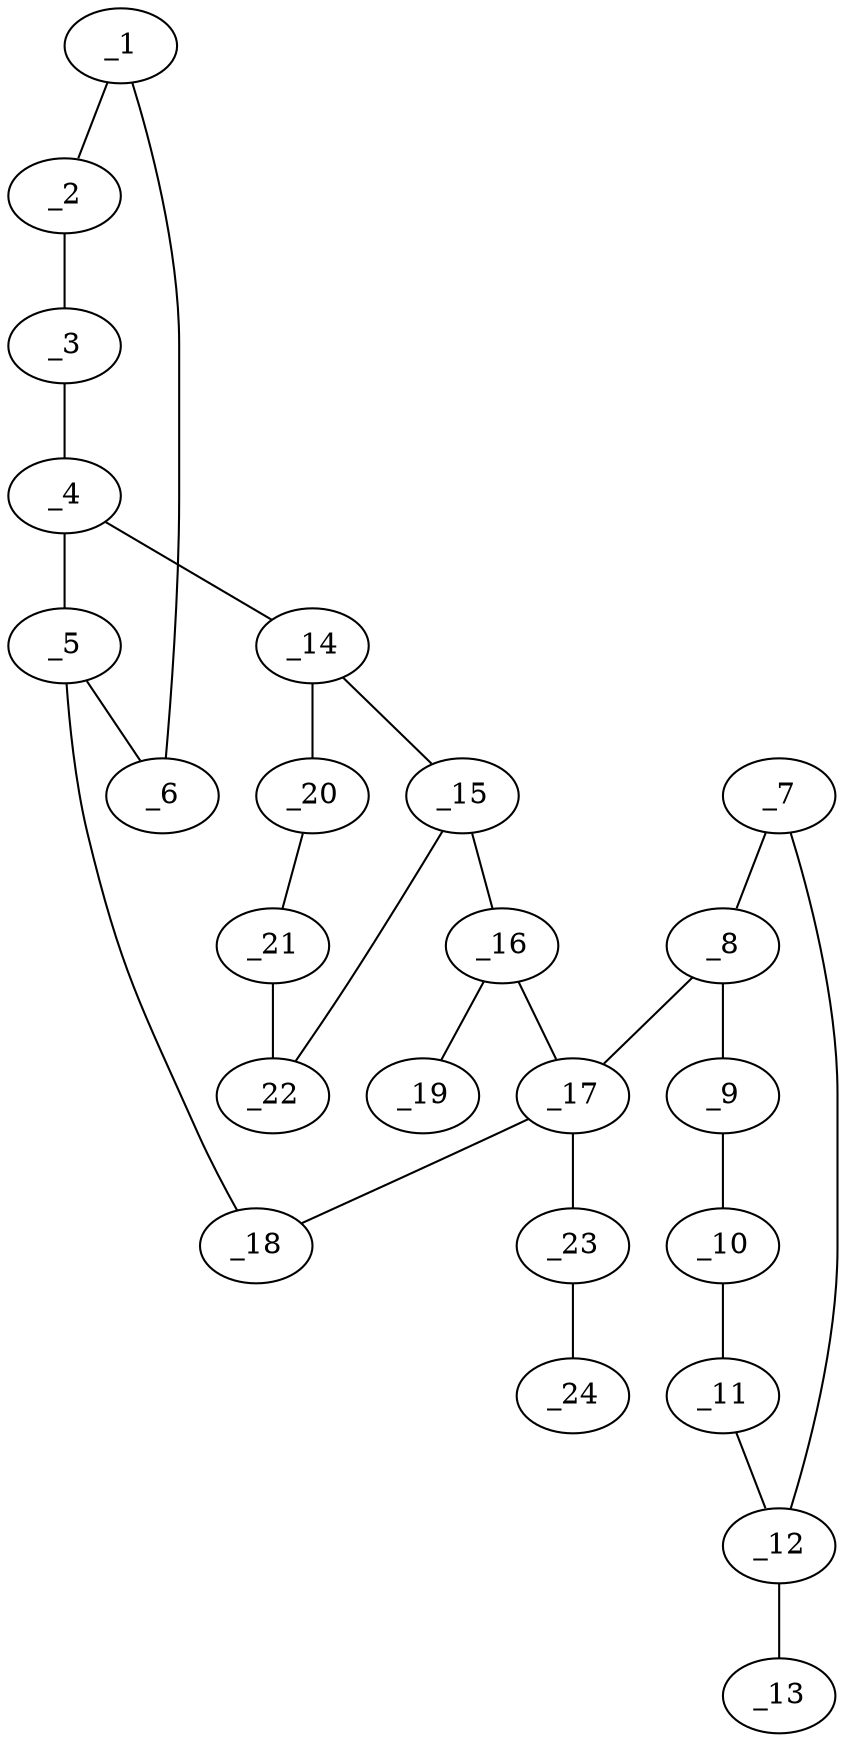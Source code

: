 graph molid694755 {
	_1	 [charge=0,
		chem=1,
		symbol="C  ",
		x=2,
		y="-0.6051"];
	_2	 [charge=0,
		chem=1,
		symbol="C  ",
		x="2.2225",
		y="-1.58"];
	_1 -- _2	 [valence=1];
	_6	 [charge=0,
		chem=1,
		symbol="C  ",
		x="2.733",
		y="0.0751"];
	_1 -- _6	 [valence=2];
	_3	 [charge=0,
		chem=1,
		symbol="C  ",
		x="3.1781",
		y="-1.8748"];
	_2 -- _3	 [valence=2];
	_4	 [charge=0,
		chem=1,
		symbol="C  ",
		x="3.9111",
		y="-1.1946"];
	_3 -- _4	 [valence=1];
	_5	 [charge=0,
		chem=1,
		symbol="C  ",
		x="3.6886",
		y="-0.2197"];
	_4 -- _5	 [valence=2];
	_14	 [charge=0,
		chem=4,
		symbol="N  ",
		x="4.8121",
		y="-1.6285"];
	_4 -- _14	 [valence=1];
	_5 -- _6	 [valence=1];
	_18	 [charge=0,
		chem=2,
		symbol="O  ",
		x="4.3121",
		y="0.5622"];
	_5 -- _18	 [valence=1];
	_7	 [charge=0,
		chem=1,
		symbol="C  ",
		x="7.0248",
		y="0.8203"];
	_8	 [charge=0,
		chem=1,
		symbol="C  ",
		x="6.0939",
		y="1.1857"];
	_7 -- _8	 [valence=2];
	_12	 [charge=0,
		chem=1,
		symbol="C  ",
		x="7.8066",
		y="1.4438"];
	_7 -- _12	 [valence=1];
	_9	 [charge=0,
		chem=1,
		symbol="C  ",
		x="5.9449",
		y="2.1745"];
	_8 -- _9	 [valence=1];
	_17	 [charge=0,
		chem=1,
		symbol="C  ",
		x="5.3121",
		y="0.5622"];
	_8 -- _17	 [valence=1];
	_10	 [charge=0,
		chem=1,
		symbol="C  ",
		x="6.7267",
		y="2.798"];
	_9 -- _10	 [valence=2];
	_11	 [charge=0,
		chem=1,
		symbol="C  ",
		x="7.6576",
		y="2.4326"];
	_10 -- _11	 [valence=1];
	_11 -- _12	 [valence=2];
	_13	 [charge=0,
		chem=1,
		symbol="C  ",
		x="8.7375",
		y="1.0785"];
	_12 -- _13	 [valence=1];
	_15	 [charge=0,
		chem=1,
		symbol="C  ",
		x="5.7131",
		y="-1.1946"];
	_14 -- _15	 [valence=1];
	_20	 [charge=0,
		chem=1,
		symbol="C  ",
		x="4.9464",
		y="-2.6194"];
	_14 -- _20	 [valence=1];
	_16	 [charge=0,
		chem=1,
		symbol="C  ",
		x="5.9356",
		y="-0.2197"];
	_15 -- _16	 [valence=1];
	_22	 [charge=0,
		chem=1,
		symbol="C  ",
		x="6.4042",
		y="-1.9174"];
	_15 -- _22	 [valence=2];
	_16 -- _17	 [valence=1];
	_19	 [charge=0,
		chem=2,
		symbol="O  ",
		x="6.9105",
		y="0.0029"];
	_16 -- _19	 [valence=2];
	_17 -- _18	 [valence=1];
	_23	 [charge=0,
		chem=1,
		symbol="C  ",
		x="5.3121",
		y="1.5622"];
	_17 -- _23	 [valence=1];
	_21	 [charge=0,
		chem=1,
		symbol="C  ",
		x="5.9303",
		y="-2.798"];
	_20 -- _21	 [valence=2];
	_21 -- _22	 [valence=1];
	_24	 [charge=0,
		chem=1,
		symbol="C  ",
		x="4.4461",
		y="2.0622"];
	_23 -- _24	 [valence=1];
}
